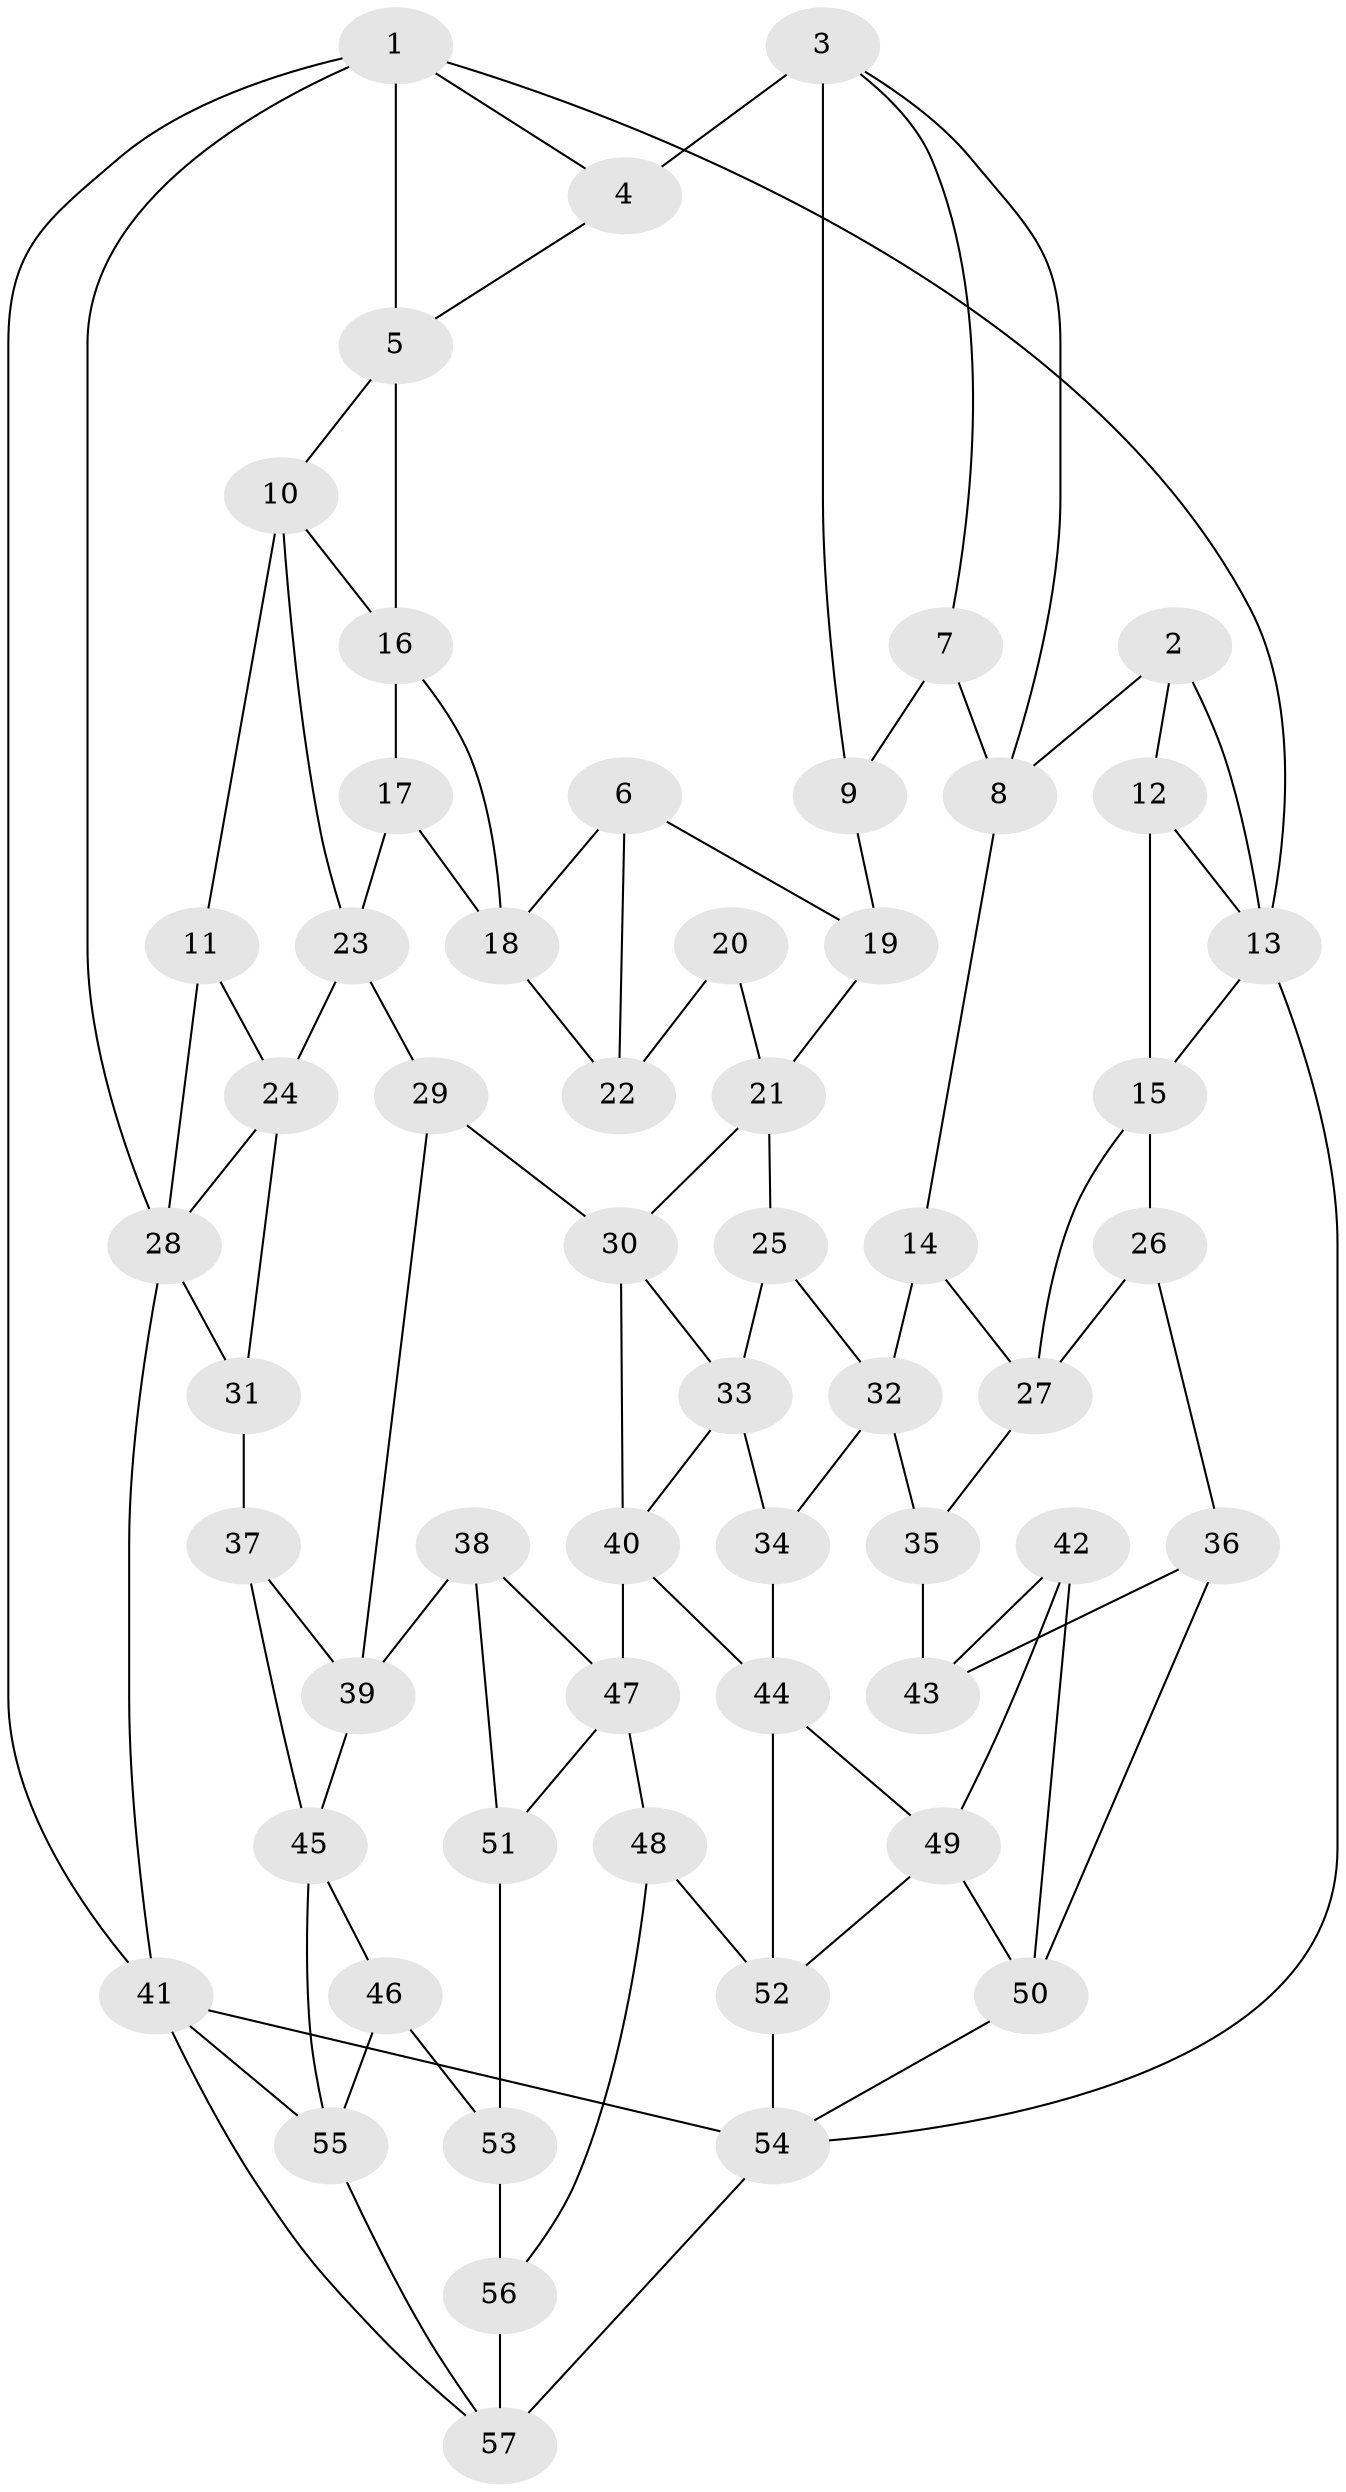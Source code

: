 // original degree distribution, {3: 0.017241379310344827, 5: 0.5517241379310345, 6: 0.20689655172413793, 4: 0.22413793103448276}
// Generated by graph-tools (version 1.1) at 2025/03/03/09/25 03:03:29]
// undirected, 57 vertices, 102 edges
graph export_dot {
graph [start="1"]
  node [color=gray90,style=filled];
  1;
  2;
  3;
  4;
  5;
  6;
  7;
  8;
  9;
  10;
  11;
  12;
  13;
  14;
  15;
  16;
  17;
  18;
  19;
  20;
  21;
  22;
  23;
  24;
  25;
  26;
  27;
  28;
  29;
  30;
  31;
  32;
  33;
  34;
  35;
  36;
  37;
  38;
  39;
  40;
  41;
  42;
  43;
  44;
  45;
  46;
  47;
  48;
  49;
  50;
  51;
  52;
  53;
  54;
  55;
  56;
  57;
  1 -- 4 [weight=1.0];
  1 -- 5 [weight=1.0];
  1 -- 13 [weight=1.0];
  1 -- 28 [weight=1.0];
  1 -- 41 [weight=1.0];
  2 -- 8 [weight=1.0];
  2 -- 12 [weight=1.0];
  2 -- 13 [weight=1.0];
  3 -- 4 [weight=2.0];
  3 -- 7 [weight=1.0];
  3 -- 8 [weight=1.0];
  3 -- 9 [weight=1.0];
  4 -- 5 [weight=1.0];
  5 -- 10 [weight=1.0];
  5 -- 16 [weight=1.0];
  6 -- 18 [weight=1.0];
  6 -- 19 [weight=1.0];
  6 -- 22 [weight=1.0];
  7 -- 8 [weight=1.0];
  7 -- 9 [weight=1.0];
  8 -- 14 [weight=1.0];
  9 -- 19 [weight=2.0];
  10 -- 11 [weight=1.0];
  10 -- 16 [weight=1.0];
  10 -- 23 [weight=1.0];
  11 -- 24 [weight=1.0];
  11 -- 28 [weight=1.0];
  12 -- 13 [weight=1.0];
  12 -- 15 [weight=2.0];
  13 -- 15 [weight=1.0];
  13 -- 54 [weight=1.0];
  14 -- 27 [weight=1.0];
  14 -- 32 [weight=1.0];
  15 -- 26 [weight=2.0];
  15 -- 27 [weight=1.0];
  16 -- 17 [weight=1.0];
  16 -- 18 [weight=1.0];
  17 -- 18 [weight=1.0];
  17 -- 23 [weight=1.0];
  18 -- 22 [weight=1.0];
  19 -- 21 [weight=1.0];
  20 -- 21 [weight=1.0];
  20 -- 22 [weight=2.0];
  21 -- 25 [weight=1.0];
  21 -- 30 [weight=1.0];
  23 -- 24 [weight=1.0];
  23 -- 29 [weight=1.0];
  24 -- 28 [weight=1.0];
  24 -- 31 [weight=1.0];
  25 -- 32 [weight=1.0];
  25 -- 33 [weight=1.0];
  26 -- 27 [weight=1.0];
  26 -- 36 [weight=1.0];
  27 -- 35 [weight=1.0];
  28 -- 31 [weight=1.0];
  28 -- 41 [weight=1.0];
  29 -- 30 [weight=1.0];
  29 -- 39 [weight=1.0];
  30 -- 33 [weight=1.0];
  30 -- 40 [weight=1.0];
  31 -- 37 [weight=2.0];
  32 -- 34 [weight=1.0];
  32 -- 35 [weight=1.0];
  33 -- 34 [weight=1.0];
  33 -- 40 [weight=1.0];
  34 -- 44 [weight=1.0];
  35 -- 43 [weight=2.0];
  36 -- 43 [weight=1.0];
  36 -- 50 [weight=1.0];
  37 -- 39 [weight=2.0];
  37 -- 45 [weight=1.0];
  38 -- 39 [weight=1.0];
  38 -- 47 [weight=1.0];
  38 -- 51 [weight=1.0];
  39 -- 45 [weight=1.0];
  40 -- 44 [weight=1.0];
  40 -- 47 [weight=1.0];
  41 -- 54 [weight=1.0];
  41 -- 55 [weight=1.0];
  41 -- 57 [weight=1.0];
  42 -- 43 [weight=1.0];
  42 -- 49 [weight=1.0];
  42 -- 50 [weight=1.0];
  44 -- 49 [weight=1.0];
  44 -- 52 [weight=1.0];
  45 -- 46 [weight=1.0];
  45 -- 55 [weight=1.0];
  46 -- 53 [weight=1.0];
  46 -- 55 [weight=1.0];
  47 -- 48 [weight=1.0];
  47 -- 51 [weight=1.0];
  48 -- 52 [weight=1.0];
  48 -- 56 [weight=1.0];
  49 -- 50 [weight=1.0];
  49 -- 52 [weight=1.0];
  50 -- 54 [weight=1.0];
  51 -- 53 [weight=2.0];
  52 -- 54 [weight=1.0];
  53 -- 56 [weight=1.0];
  54 -- 57 [weight=1.0];
  55 -- 57 [weight=1.0];
  56 -- 57 [weight=2.0];
}
